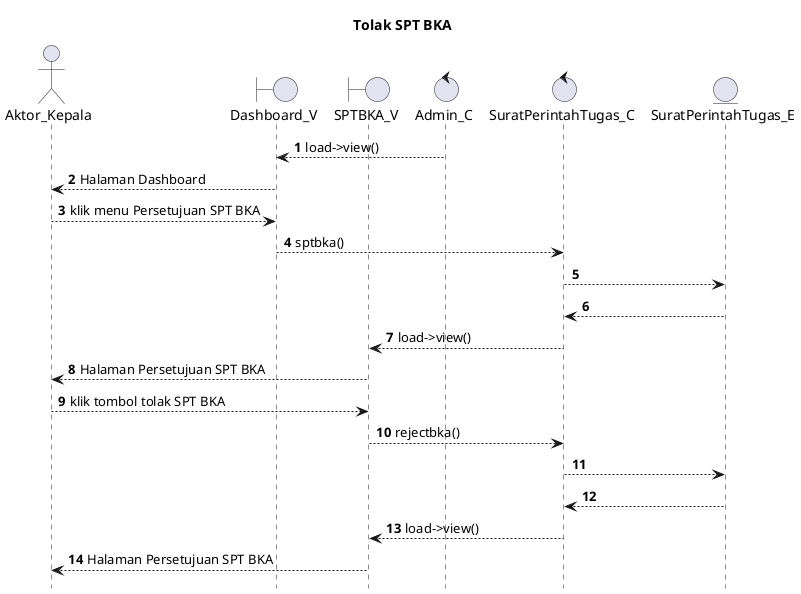 @startuml

autonumber
hide footbox
title Tolak SPT BKA

Actor Aktor_Kepala
boundary Dashboard_V
boundary SPTBKA_V
control Admin_C
control SuratPerintahTugas_C
Entity SuratPerintahTugas_E

Admin_C --> Dashboard_V: load->view()
Dashboard_V --> Aktor_Kepala: Halaman Dashboard
Aktor_Kepala --> Dashboard_V: klik menu Persetujuan SPT BKA
Dashboard_V --> SuratPerintahTugas_C: sptbka()
SuratPerintahTugas_C --> SuratPerintahTugas_E:
    
    SuratPerintahTugas_E --> SuratPerintahTugas_C:
    SuratPerintahTugas_C --> SPTBKA_V: load->view()
    SPTBKA_V --> Aktor_Kepala: Halaman Persetujuan SPT BKA

Aktor_Kepala --> SPTBKA_V: klik tombol tolak SPT BKA
SPTBKA_V --> SuratPerintahTugas_C: rejectbka()
SuratPerintahTugas_C --> SuratPerintahTugas_E:
   
    SuratPerintahTugas_E --> SuratPerintahTugas_C:
    SuratPerintahTugas_C --> SPTBKA_V: load->view()
    SPTBKA_V --> Aktor_Kepala: Halaman Persetujuan SPT BKA

@enduml